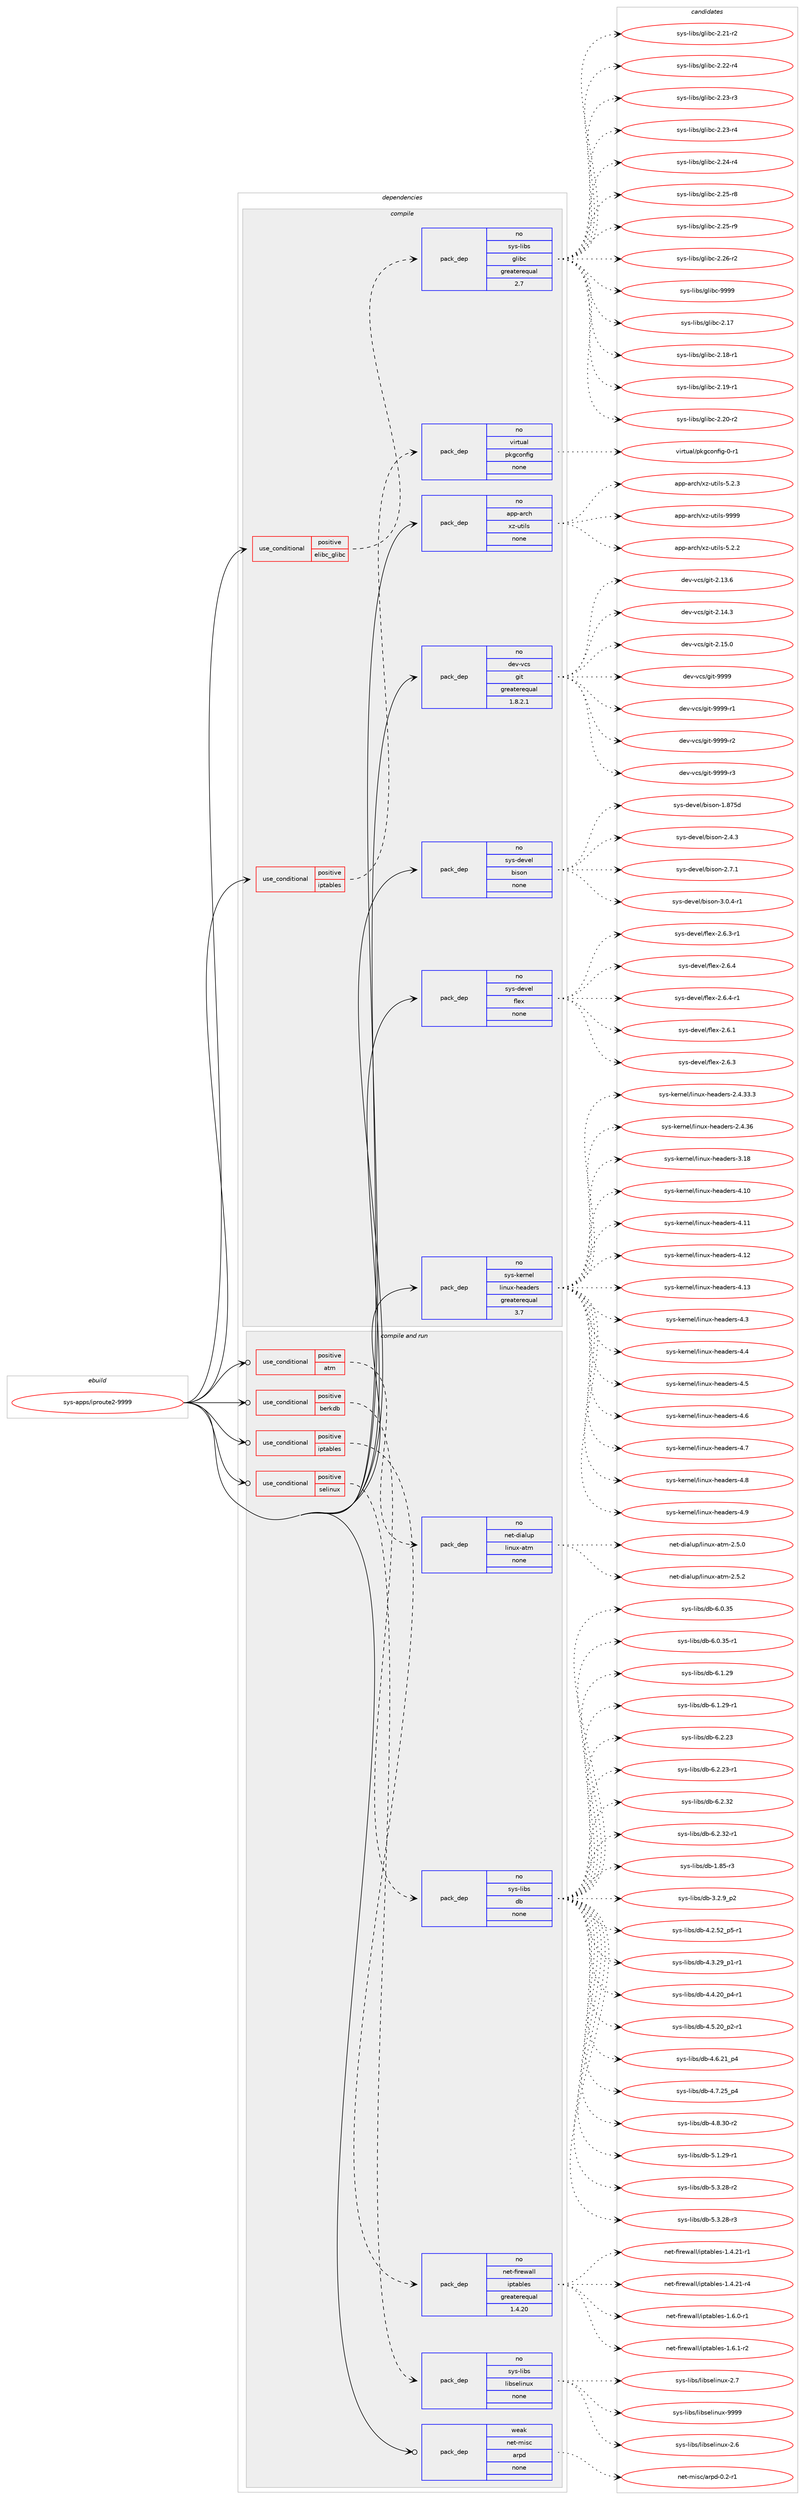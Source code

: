 digraph prolog {

# *************
# Graph options
# *************

newrank=true;
concentrate=true;
compound=true;
graph [rankdir=LR,fontname=Helvetica,fontsize=10,ranksep=1.5];#, ranksep=2.5, nodesep=0.2];
edge  [arrowhead=vee];
node  [fontname=Helvetica,fontsize=10];

# **********
# The ebuild
# **********

subgraph cluster_leftcol {
color=gray;
rank=same;
label=<<i>ebuild</i>>;
id [label="sys-apps/iproute2-9999", color=red, width=4, href="../sys-apps/iproute2-9999.svg"];
}

# ****************
# The dependencies
# ****************

subgraph cluster_midcol {
color=gray;
label=<<i>dependencies</i>>;
subgraph cluster_compile {
fillcolor="#eeeeee";
style=filled;
label=<<i>compile</i>>;
subgraph cond113162 {
dependency469989 [label=<<TABLE BORDER="0" CELLBORDER="1" CELLSPACING="0" CELLPADDING="4"><TR><TD ROWSPAN="3" CELLPADDING="10">use_conditional</TD></TR><TR><TD>positive</TD></TR><TR><TD>elibc_glibc</TD></TR></TABLE>>, shape=none, color=red];
subgraph pack348724 {
dependency469990 [label=<<TABLE BORDER="0" CELLBORDER="1" CELLSPACING="0" CELLPADDING="4" WIDTH="220"><TR><TD ROWSPAN="6" CELLPADDING="30">pack_dep</TD></TR><TR><TD WIDTH="110">no</TD></TR><TR><TD>sys-libs</TD></TR><TR><TD>glibc</TD></TR><TR><TD>greaterequal</TD></TR><TR><TD>2.7</TD></TR></TABLE>>, shape=none, color=blue];
}
dependency469989:e -> dependency469990:w [weight=20,style="dashed",arrowhead="vee"];
}
id:e -> dependency469989:w [weight=20,style="solid",arrowhead="vee"];
subgraph cond113163 {
dependency469991 [label=<<TABLE BORDER="0" CELLBORDER="1" CELLSPACING="0" CELLPADDING="4"><TR><TD ROWSPAN="3" CELLPADDING="10">use_conditional</TD></TR><TR><TD>positive</TD></TR><TR><TD>iptables</TD></TR></TABLE>>, shape=none, color=red];
subgraph pack348725 {
dependency469992 [label=<<TABLE BORDER="0" CELLBORDER="1" CELLSPACING="0" CELLPADDING="4" WIDTH="220"><TR><TD ROWSPAN="6" CELLPADDING="30">pack_dep</TD></TR><TR><TD WIDTH="110">no</TD></TR><TR><TD>virtual</TD></TR><TR><TD>pkgconfig</TD></TR><TR><TD>none</TD></TR><TR><TD></TD></TR></TABLE>>, shape=none, color=blue];
}
dependency469991:e -> dependency469992:w [weight=20,style="dashed",arrowhead="vee"];
}
id:e -> dependency469991:w [weight=20,style="solid",arrowhead="vee"];
subgraph pack348726 {
dependency469993 [label=<<TABLE BORDER="0" CELLBORDER="1" CELLSPACING="0" CELLPADDING="4" WIDTH="220"><TR><TD ROWSPAN="6" CELLPADDING="30">pack_dep</TD></TR><TR><TD WIDTH="110">no</TD></TR><TR><TD>app-arch</TD></TR><TR><TD>xz-utils</TD></TR><TR><TD>none</TD></TR><TR><TD></TD></TR></TABLE>>, shape=none, color=blue];
}
id:e -> dependency469993:w [weight=20,style="solid",arrowhead="vee"];
subgraph pack348727 {
dependency469994 [label=<<TABLE BORDER="0" CELLBORDER="1" CELLSPACING="0" CELLPADDING="4" WIDTH="220"><TR><TD ROWSPAN="6" CELLPADDING="30">pack_dep</TD></TR><TR><TD WIDTH="110">no</TD></TR><TR><TD>dev-vcs</TD></TR><TR><TD>git</TD></TR><TR><TD>greaterequal</TD></TR><TR><TD>1.8.2.1</TD></TR></TABLE>>, shape=none, color=blue];
}
id:e -> dependency469994:w [weight=20,style="solid",arrowhead="vee"];
subgraph pack348728 {
dependency469995 [label=<<TABLE BORDER="0" CELLBORDER="1" CELLSPACING="0" CELLPADDING="4" WIDTH="220"><TR><TD ROWSPAN="6" CELLPADDING="30">pack_dep</TD></TR><TR><TD WIDTH="110">no</TD></TR><TR><TD>sys-devel</TD></TR><TR><TD>bison</TD></TR><TR><TD>none</TD></TR><TR><TD></TD></TR></TABLE>>, shape=none, color=blue];
}
id:e -> dependency469995:w [weight=20,style="solid",arrowhead="vee"];
subgraph pack348729 {
dependency469996 [label=<<TABLE BORDER="0" CELLBORDER="1" CELLSPACING="0" CELLPADDING="4" WIDTH="220"><TR><TD ROWSPAN="6" CELLPADDING="30">pack_dep</TD></TR><TR><TD WIDTH="110">no</TD></TR><TR><TD>sys-devel</TD></TR><TR><TD>flex</TD></TR><TR><TD>none</TD></TR><TR><TD></TD></TR></TABLE>>, shape=none, color=blue];
}
id:e -> dependency469996:w [weight=20,style="solid",arrowhead="vee"];
subgraph pack348730 {
dependency469997 [label=<<TABLE BORDER="0" CELLBORDER="1" CELLSPACING="0" CELLPADDING="4" WIDTH="220"><TR><TD ROWSPAN="6" CELLPADDING="30">pack_dep</TD></TR><TR><TD WIDTH="110">no</TD></TR><TR><TD>sys-kernel</TD></TR><TR><TD>linux-headers</TD></TR><TR><TD>greaterequal</TD></TR><TR><TD>3.7</TD></TR></TABLE>>, shape=none, color=blue];
}
id:e -> dependency469997:w [weight=20,style="solid",arrowhead="vee"];
}
subgraph cluster_compileandrun {
fillcolor="#eeeeee";
style=filled;
label=<<i>compile and run</i>>;
subgraph cond113164 {
dependency469998 [label=<<TABLE BORDER="0" CELLBORDER="1" CELLSPACING="0" CELLPADDING="4"><TR><TD ROWSPAN="3" CELLPADDING="10">use_conditional</TD></TR><TR><TD>positive</TD></TR><TR><TD>atm</TD></TR></TABLE>>, shape=none, color=red];
subgraph pack348731 {
dependency469999 [label=<<TABLE BORDER="0" CELLBORDER="1" CELLSPACING="0" CELLPADDING="4" WIDTH="220"><TR><TD ROWSPAN="6" CELLPADDING="30">pack_dep</TD></TR><TR><TD WIDTH="110">no</TD></TR><TR><TD>net-dialup</TD></TR><TR><TD>linux-atm</TD></TR><TR><TD>none</TD></TR><TR><TD></TD></TR></TABLE>>, shape=none, color=blue];
}
dependency469998:e -> dependency469999:w [weight=20,style="dashed",arrowhead="vee"];
}
id:e -> dependency469998:w [weight=20,style="solid",arrowhead="odotvee"];
subgraph cond113165 {
dependency470000 [label=<<TABLE BORDER="0" CELLBORDER="1" CELLSPACING="0" CELLPADDING="4"><TR><TD ROWSPAN="3" CELLPADDING="10">use_conditional</TD></TR><TR><TD>positive</TD></TR><TR><TD>berkdb</TD></TR></TABLE>>, shape=none, color=red];
subgraph pack348732 {
dependency470001 [label=<<TABLE BORDER="0" CELLBORDER="1" CELLSPACING="0" CELLPADDING="4" WIDTH="220"><TR><TD ROWSPAN="6" CELLPADDING="30">pack_dep</TD></TR><TR><TD WIDTH="110">no</TD></TR><TR><TD>sys-libs</TD></TR><TR><TD>db</TD></TR><TR><TD>none</TD></TR><TR><TD></TD></TR></TABLE>>, shape=none, color=blue];
}
dependency470000:e -> dependency470001:w [weight=20,style="dashed",arrowhead="vee"];
}
id:e -> dependency470000:w [weight=20,style="solid",arrowhead="odotvee"];
subgraph cond113166 {
dependency470002 [label=<<TABLE BORDER="0" CELLBORDER="1" CELLSPACING="0" CELLPADDING="4"><TR><TD ROWSPAN="3" CELLPADDING="10">use_conditional</TD></TR><TR><TD>positive</TD></TR><TR><TD>iptables</TD></TR></TABLE>>, shape=none, color=red];
subgraph pack348733 {
dependency470003 [label=<<TABLE BORDER="0" CELLBORDER="1" CELLSPACING="0" CELLPADDING="4" WIDTH="220"><TR><TD ROWSPAN="6" CELLPADDING="30">pack_dep</TD></TR><TR><TD WIDTH="110">no</TD></TR><TR><TD>net-firewall</TD></TR><TR><TD>iptables</TD></TR><TR><TD>greaterequal</TD></TR><TR><TD>1.4.20</TD></TR></TABLE>>, shape=none, color=blue];
}
dependency470002:e -> dependency470003:w [weight=20,style="dashed",arrowhead="vee"];
}
id:e -> dependency470002:w [weight=20,style="solid",arrowhead="odotvee"];
subgraph cond113167 {
dependency470004 [label=<<TABLE BORDER="0" CELLBORDER="1" CELLSPACING="0" CELLPADDING="4"><TR><TD ROWSPAN="3" CELLPADDING="10">use_conditional</TD></TR><TR><TD>positive</TD></TR><TR><TD>selinux</TD></TR></TABLE>>, shape=none, color=red];
subgraph pack348734 {
dependency470005 [label=<<TABLE BORDER="0" CELLBORDER="1" CELLSPACING="0" CELLPADDING="4" WIDTH="220"><TR><TD ROWSPAN="6" CELLPADDING="30">pack_dep</TD></TR><TR><TD WIDTH="110">no</TD></TR><TR><TD>sys-libs</TD></TR><TR><TD>libselinux</TD></TR><TR><TD>none</TD></TR><TR><TD></TD></TR></TABLE>>, shape=none, color=blue];
}
dependency470004:e -> dependency470005:w [weight=20,style="dashed",arrowhead="vee"];
}
id:e -> dependency470004:w [weight=20,style="solid",arrowhead="odotvee"];
subgraph pack348735 {
dependency470006 [label=<<TABLE BORDER="0" CELLBORDER="1" CELLSPACING="0" CELLPADDING="4" WIDTH="220"><TR><TD ROWSPAN="6" CELLPADDING="30">pack_dep</TD></TR><TR><TD WIDTH="110">weak</TD></TR><TR><TD>net-misc</TD></TR><TR><TD>arpd</TD></TR><TR><TD>none</TD></TR><TR><TD></TD></TR></TABLE>>, shape=none, color=blue];
}
id:e -> dependency470006:w [weight=20,style="solid",arrowhead="odotvee"];
}
subgraph cluster_run {
fillcolor="#eeeeee";
style=filled;
label=<<i>run</i>>;
}
}

# **************
# The candidates
# **************

subgraph cluster_choices {
rank=same;
color=gray;
label=<<i>candidates</i>>;

subgraph choice348724 {
color=black;
nodesep=1;
choice11512111545108105981154710310810598994550464955 [label="sys-libs/glibc-2.17", color=red, width=4,href="../sys-libs/glibc-2.17.svg"];
choice115121115451081059811547103108105989945504649564511449 [label="sys-libs/glibc-2.18-r1", color=red, width=4,href="../sys-libs/glibc-2.18-r1.svg"];
choice115121115451081059811547103108105989945504649574511449 [label="sys-libs/glibc-2.19-r1", color=red, width=4,href="../sys-libs/glibc-2.19-r1.svg"];
choice115121115451081059811547103108105989945504650484511450 [label="sys-libs/glibc-2.20-r2", color=red, width=4,href="../sys-libs/glibc-2.20-r2.svg"];
choice115121115451081059811547103108105989945504650494511450 [label="sys-libs/glibc-2.21-r2", color=red, width=4,href="../sys-libs/glibc-2.21-r2.svg"];
choice115121115451081059811547103108105989945504650504511452 [label="sys-libs/glibc-2.22-r4", color=red, width=4,href="../sys-libs/glibc-2.22-r4.svg"];
choice115121115451081059811547103108105989945504650514511451 [label="sys-libs/glibc-2.23-r3", color=red, width=4,href="../sys-libs/glibc-2.23-r3.svg"];
choice115121115451081059811547103108105989945504650514511452 [label="sys-libs/glibc-2.23-r4", color=red, width=4,href="../sys-libs/glibc-2.23-r4.svg"];
choice115121115451081059811547103108105989945504650524511452 [label="sys-libs/glibc-2.24-r4", color=red, width=4,href="../sys-libs/glibc-2.24-r4.svg"];
choice115121115451081059811547103108105989945504650534511456 [label="sys-libs/glibc-2.25-r8", color=red, width=4,href="../sys-libs/glibc-2.25-r8.svg"];
choice115121115451081059811547103108105989945504650534511457 [label="sys-libs/glibc-2.25-r9", color=red, width=4,href="../sys-libs/glibc-2.25-r9.svg"];
choice115121115451081059811547103108105989945504650544511450 [label="sys-libs/glibc-2.26-r2", color=red, width=4,href="../sys-libs/glibc-2.26-r2.svg"];
choice11512111545108105981154710310810598994557575757 [label="sys-libs/glibc-9999", color=red, width=4,href="../sys-libs/glibc-9999.svg"];
dependency469990:e -> choice11512111545108105981154710310810598994550464955:w [style=dotted,weight="100"];
dependency469990:e -> choice115121115451081059811547103108105989945504649564511449:w [style=dotted,weight="100"];
dependency469990:e -> choice115121115451081059811547103108105989945504649574511449:w [style=dotted,weight="100"];
dependency469990:e -> choice115121115451081059811547103108105989945504650484511450:w [style=dotted,weight="100"];
dependency469990:e -> choice115121115451081059811547103108105989945504650494511450:w [style=dotted,weight="100"];
dependency469990:e -> choice115121115451081059811547103108105989945504650504511452:w [style=dotted,weight="100"];
dependency469990:e -> choice115121115451081059811547103108105989945504650514511451:w [style=dotted,weight="100"];
dependency469990:e -> choice115121115451081059811547103108105989945504650514511452:w [style=dotted,weight="100"];
dependency469990:e -> choice115121115451081059811547103108105989945504650524511452:w [style=dotted,weight="100"];
dependency469990:e -> choice115121115451081059811547103108105989945504650534511456:w [style=dotted,weight="100"];
dependency469990:e -> choice115121115451081059811547103108105989945504650534511457:w [style=dotted,weight="100"];
dependency469990:e -> choice115121115451081059811547103108105989945504650544511450:w [style=dotted,weight="100"];
dependency469990:e -> choice11512111545108105981154710310810598994557575757:w [style=dotted,weight="100"];
}
subgraph choice348725 {
color=black;
nodesep=1;
choice11810511411611797108471121071039911111010210510345484511449 [label="virtual/pkgconfig-0-r1", color=red, width=4,href="../virtual/pkgconfig-0-r1.svg"];
dependency469992:e -> choice11810511411611797108471121071039911111010210510345484511449:w [style=dotted,weight="100"];
}
subgraph choice348726 {
color=black;
nodesep=1;
choice971121124597114991044712012245117116105108115455346504650 [label="app-arch/xz-utils-5.2.2", color=red, width=4,href="../app-arch/xz-utils-5.2.2.svg"];
choice971121124597114991044712012245117116105108115455346504651 [label="app-arch/xz-utils-5.2.3", color=red, width=4,href="../app-arch/xz-utils-5.2.3.svg"];
choice9711211245971149910447120122451171161051081154557575757 [label="app-arch/xz-utils-9999", color=red, width=4,href="../app-arch/xz-utils-9999.svg"];
dependency469993:e -> choice971121124597114991044712012245117116105108115455346504650:w [style=dotted,weight="100"];
dependency469993:e -> choice971121124597114991044712012245117116105108115455346504651:w [style=dotted,weight="100"];
dependency469993:e -> choice9711211245971149910447120122451171161051081154557575757:w [style=dotted,weight="100"];
}
subgraph choice348727 {
color=black;
nodesep=1;
choice10010111845118991154710310511645504649514654 [label="dev-vcs/git-2.13.6", color=red, width=4,href="../dev-vcs/git-2.13.6.svg"];
choice10010111845118991154710310511645504649524651 [label="dev-vcs/git-2.14.3", color=red, width=4,href="../dev-vcs/git-2.14.3.svg"];
choice10010111845118991154710310511645504649534648 [label="dev-vcs/git-2.15.0", color=red, width=4,href="../dev-vcs/git-2.15.0.svg"];
choice1001011184511899115471031051164557575757 [label="dev-vcs/git-9999", color=red, width=4,href="../dev-vcs/git-9999.svg"];
choice10010111845118991154710310511645575757574511449 [label="dev-vcs/git-9999-r1", color=red, width=4,href="../dev-vcs/git-9999-r1.svg"];
choice10010111845118991154710310511645575757574511450 [label="dev-vcs/git-9999-r2", color=red, width=4,href="../dev-vcs/git-9999-r2.svg"];
choice10010111845118991154710310511645575757574511451 [label="dev-vcs/git-9999-r3", color=red, width=4,href="../dev-vcs/git-9999-r3.svg"];
dependency469994:e -> choice10010111845118991154710310511645504649514654:w [style=dotted,weight="100"];
dependency469994:e -> choice10010111845118991154710310511645504649524651:w [style=dotted,weight="100"];
dependency469994:e -> choice10010111845118991154710310511645504649534648:w [style=dotted,weight="100"];
dependency469994:e -> choice1001011184511899115471031051164557575757:w [style=dotted,weight="100"];
dependency469994:e -> choice10010111845118991154710310511645575757574511449:w [style=dotted,weight="100"];
dependency469994:e -> choice10010111845118991154710310511645575757574511450:w [style=dotted,weight="100"];
dependency469994:e -> choice10010111845118991154710310511645575757574511451:w [style=dotted,weight="100"];
}
subgraph choice348728 {
color=black;
nodesep=1;
choice115121115451001011181011084798105115111110454946565553100 [label="sys-devel/bison-1.875d", color=red, width=4,href="../sys-devel/bison-1.875d.svg"];
choice115121115451001011181011084798105115111110455046524651 [label="sys-devel/bison-2.4.3", color=red, width=4,href="../sys-devel/bison-2.4.3.svg"];
choice115121115451001011181011084798105115111110455046554649 [label="sys-devel/bison-2.7.1", color=red, width=4,href="../sys-devel/bison-2.7.1.svg"];
choice1151211154510010111810110847981051151111104551464846524511449 [label="sys-devel/bison-3.0.4-r1", color=red, width=4,href="../sys-devel/bison-3.0.4-r1.svg"];
dependency469995:e -> choice115121115451001011181011084798105115111110454946565553100:w [style=dotted,weight="100"];
dependency469995:e -> choice115121115451001011181011084798105115111110455046524651:w [style=dotted,weight="100"];
dependency469995:e -> choice115121115451001011181011084798105115111110455046554649:w [style=dotted,weight="100"];
dependency469995:e -> choice1151211154510010111810110847981051151111104551464846524511449:w [style=dotted,weight="100"];
}
subgraph choice348729 {
color=black;
nodesep=1;
choice1151211154510010111810110847102108101120455046544649 [label="sys-devel/flex-2.6.1", color=red, width=4,href="../sys-devel/flex-2.6.1.svg"];
choice1151211154510010111810110847102108101120455046544651 [label="sys-devel/flex-2.6.3", color=red, width=4,href="../sys-devel/flex-2.6.3.svg"];
choice11512111545100101118101108471021081011204550465446514511449 [label="sys-devel/flex-2.6.3-r1", color=red, width=4,href="../sys-devel/flex-2.6.3-r1.svg"];
choice1151211154510010111810110847102108101120455046544652 [label="sys-devel/flex-2.6.4", color=red, width=4,href="../sys-devel/flex-2.6.4.svg"];
choice11512111545100101118101108471021081011204550465446524511449 [label="sys-devel/flex-2.6.4-r1", color=red, width=4,href="../sys-devel/flex-2.6.4-r1.svg"];
dependency469996:e -> choice1151211154510010111810110847102108101120455046544649:w [style=dotted,weight="100"];
dependency469996:e -> choice1151211154510010111810110847102108101120455046544651:w [style=dotted,weight="100"];
dependency469996:e -> choice11512111545100101118101108471021081011204550465446514511449:w [style=dotted,weight="100"];
dependency469996:e -> choice1151211154510010111810110847102108101120455046544652:w [style=dotted,weight="100"];
dependency469996:e -> choice11512111545100101118101108471021081011204550465446524511449:w [style=dotted,weight="100"];
}
subgraph choice348730 {
color=black;
nodesep=1;
choice11512111545107101114110101108471081051101171204510410197100101114115455046524651514651 [label="sys-kernel/linux-headers-2.4.33.3", color=red, width=4,href="../sys-kernel/linux-headers-2.4.33.3.svg"];
choice1151211154510710111411010110847108105110117120451041019710010111411545504652465154 [label="sys-kernel/linux-headers-2.4.36", color=red, width=4,href="../sys-kernel/linux-headers-2.4.36.svg"];
choice115121115451071011141101011084710810511011712045104101971001011141154551464956 [label="sys-kernel/linux-headers-3.18", color=red, width=4,href="../sys-kernel/linux-headers-3.18.svg"];
choice115121115451071011141101011084710810511011712045104101971001011141154552464948 [label="sys-kernel/linux-headers-4.10", color=red, width=4,href="../sys-kernel/linux-headers-4.10.svg"];
choice115121115451071011141101011084710810511011712045104101971001011141154552464949 [label="sys-kernel/linux-headers-4.11", color=red, width=4,href="../sys-kernel/linux-headers-4.11.svg"];
choice115121115451071011141101011084710810511011712045104101971001011141154552464950 [label="sys-kernel/linux-headers-4.12", color=red, width=4,href="../sys-kernel/linux-headers-4.12.svg"];
choice115121115451071011141101011084710810511011712045104101971001011141154552464951 [label="sys-kernel/linux-headers-4.13", color=red, width=4,href="../sys-kernel/linux-headers-4.13.svg"];
choice1151211154510710111411010110847108105110117120451041019710010111411545524651 [label="sys-kernel/linux-headers-4.3", color=red, width=4,href="../sys-kernel/linux-headers-4.3.svg"];
choice1151211154510710111411010110847108105110117120451041019710010111411545524652 [label="sys-kernel/linux-headers-4.4", color=red, width=4,href="../sys-kernel/linux-headers-4.4.svg"];
choice1151211154510710111411010110847108105110117120451041019710010111411545524653 [label="sys-kernel/linux-headers-4.5", color=red, width=4,href="../sys-kernel/linux-headers-4.5.svg"];
choice1151211154510710111411010110847108105110117120451041019710010111411545524654 [label="sys-kernel/linux-headers-4.6", color=red, width=4,href="../sys-kernel/linux-headers-4.6.svg"];
choice1151211154510710111411010110847108105110117120451041019710010111411545524655 [label="sys-kernel/linux-headers-4.7", color=red, width=4,href="../sys-kernel/linux-headers-4.7.svg"];
choice1151211154510710111411010110847108105110117120451041019710010111411545524656 [label="sys-kernel/linux-headers-4.8", color=red, width=4,href="../sys-kernel/linux-headers-4.8.svg"];
choice1151211154510710111411010110847108105110117120451041019710010111411545524657 [label="sys-kernel/linux-headers-4.9", color=red, width=4,href="../sys-kernel/linux-headers-4.9.svg"];
dependency469997:e -> choice11512111545107101114110101108471081051101171204510410197100101114115455046524651514651:w [style=dotted,weight="100"];
dependency469997:e -> choice1151211154510710111411010110847108105110117120451041019710010111411545504652465154:w [style=dotted,weight="100"];
dependency469997:e -> choice115121115451071011141101011084710810511011712045104101971001011141154551464956:w [style=dotted,weight="100"];
dependency469997:e -> choice115121115451071011141101011084710810511011712045104101971001011141154552464948:w [style=dotted,weight="100"];
dependency469997:e -> choice115121115451071011141101011084710810511011712045104101971001011141154552464949:w [style=dotted,weight="100"];
dependency469997:e -> choice115121115451071011141101011084710810511011712045104101971001011141154552464950:w [style=dotted,weight="100"];
dependency469997:e -> choice115121115451071011141101011084710810511011712045104101971001011141154552464951:w [style=dotted,weight="100"];
dependency469997:e -> choice1151211154510710111411010110847108105110117120451041019710010111411545524651:w [style=dotted,weight="100"];
dependency469997:e -> choice1151211154510710111411010110847108105110117120451041019710010111411545524652:w [style=dotted,weight="100"];
dependency469997:e -> choice1151211154510710111411010110847108105110117120451041019710010111411545524653:w [style=dotted,weight="100"];
dependency469997:e -> choice1151211154510710111411010110847108105110117120451041019710010111411545524654:w [style=dotted,weight="100"];
dependency469997:e -> choice1151211154510710111411010110847108105110117120451041019710010111411545524655:w [style=dotted,weight="100"];
dependency469997:e -> choice1151211154510710111411010110847108105110117120451041019710010111411545524656:w [style=dotted,weight="100"];
dependency469997:e -> choice1151211154510710111411010110847108105110117120451041019710010111411545524657:w [style=dotted,weight="100"];
}
subgraph choice348731 {
color=black;
nodesep=1;
choice1101011164510010597108117112471081051101171204597116109455046534648 [label="net-dialup/linux-atm-2.5.0", color=red, width=4,href="../net-dialup/linux-atm-2.5.0.svg"];
choice1101011164510010597108117112471081051101171204597116109455046534650 [label="net-dialup/linux-atm-2.5.2", color=red, width=4,href="../net-dialup/linux-atm-2.5.2.svg"];
dependency469999:e -> choice1101011164510010597108117112471081051101171204597116109455046534648:w [style=dotted,weight="100"];
dependency469999:e -> choice1101011164510010597108117112471081051101171204597116109455046534650:w [style=dotted,weight="100"];
}
subgraph choice348732 {
color=black;
nodesep=1;
choice1151211154510810598115471009845494656534511451 [label="sys-libs/db-1.85-r3", color=red, width=4,href="../sys-libs/db-1.85-r3.svg"];
choice115121115451081059811547100984551465046579511250 [label="sys-libs/db-3.2.9_p2", color=red, width=4,href="../sys-libs/db-3.2.9_p2.svg"];
choice115121115451081059811547100984552465046535095112534511449 [label="sys-libs/db-4.2.52_p5-r1", color=red, width=4,href="../sys-libs/db-4.2.52_p5-r1.svg"];
choice115121115451081059811547100984552465146505795112494511449 [label="sys-libs/db-4.3.29_p1-r1", color=red, width=4,href="../sys-libs/db-4.3.29_p1-r1.svg"];
choice115121115451081059811547100984552465246504895112524511449 [label="sys-libs/db-4.4.20_p4-r1", color=red, width=4,href="../sys-libs/db-4.4.20_p4-r1.svg"];
choice115121115451081059811547100984552465346504895112504511449 [label="sys-libs/db-4.5.20_p2-r1", color=red, width=4,href="../sys-libs/db-4.5.20_p2-r1.svg"];
choice11512111545108105981154710098455246544650499511252 [label="sys-libs/db-4.6.21_p4", color=red, width=4,href="../sys-libs/db-4.6.21_p4.svg"];
choice11512111545108105981154710098455246554650539511252 [label="sys-libs/db-4.7.25_p4", color=red, width=4,href="../sys-libs/db-4.7.25_p4.svg"];
choice11512111545108105981154710098455246564651484511450 [label="sys-libs/db-4.8.30-r2", color=red, width=4,href="../sys-libs/db-4.8.30-r2.svg"];
choice11512111545108105981154710098455346494650574511449 [label="sys-libs/db-5.1.29-r1", color=red, width=4,href="../sys-libs/db-5.1.29-r1.svg"];
choice11512111545108105981154710098455346514650564511450 [label="sys-libs/db-5.3.28-r2", color=red, width=4,href="../sys-libs/db-5.3.28-r2.svg"];
choice11512111545108105981154710098455346514650564511451 [label="sys-libs/db-5.3.28-r3", color=red, width=4,href="../sys-libs/db-5.3.28-r3.svg"];
choice1151211154510810598115471009845544648465153 [label="sys-libs/db-6.0.35", color=red, width=4,href="../sys-libs/db-6.0.35.svg"];
choice11512111545108105981154710098455446484651534511449 [label="sys-libs/db-6.0.35-r1", color=red, width=4,href="../sys-libs/db-6.0.35-r1.svg"];
choice1151211154510810598115471009845544649465057 [label="sys-libs/db-6.1.29", color=red, width=4,href="../sys-libs/db-6.1.29.svg"];
choice11512111545108105981154710098455446494650574511449 [label="sys-libs/db-6.1.29-r1", color=red, width=4,href="../sys-libs/db-6.1.29-r1.svg"];
choice1151211154510810598115471009845544650465051 [label="sys-libs/db-6.2.23", color=red, width=4,href="../sys-libs/db-6.2.23.svg"];
choice11512111545108105981154710098455446504650514511449 [label="sys-libs/db-6.2.23-r1", color=red, width=4,href="../sys-libs/db-6.2.23-r1.svg"];
choice1151211154510810598115471009845544650465150 [label="sys-libs/db-6.2.32", color=red, width=4,href="../sys-libs/db-6.2.32.svg"];
choice11512111545108105981154710098455446504651504511449 [label="sys-libs/db-6.2.32-r1", color=red, width=4,href="../sys-libs/db-6.2.32-r1.svg"];
dependency470001:e -> choice1151211154510810598115471009845494656534511451:w [style=dotted,weight="100"];
dependency470001:e -> choice115121115451081059811547100984551465046579511250:w [style=dotted,weight="100"];
dependency470001:e -> choice115121115451081059811547100984552465046535095112534511449:w [style=dotted,weight="100"];
dependency470001:e -> choice115121115451081059811547100984552465146505795112494511449:w [style=dotted,weight="100"];
dependency470001:e -> choice115121115451081059811547100984552465246504895112524511449:w [style=dotted,weight="100"];
dependency470001:e -> choice115121115451081059811547100984552465346504895112504511449:w [style=dotted,weight="100"];
dependency470001:e -> choice11512111545108105981154710098455246544650499511252:w [style=dotted,weight="100"];
dependency470001:e -> choice11512111545108105981154710098455246554650539511252:w [style=dotted,weight="100"];
dependency470001:e -> choice11512111545108105981154710098455246564651484511450:w [style=dotted,weight="100"];
dependency470001:e -> choice11512111545108105981154710098455346494650574511449:w [style=dotted,weight="100"];
dependency470001:e -> choice11512111545108105981154710098455346514650564511450:w [style=dotted,weight="100"];
dependency470001:e -> choice11512111545108105981154710098455346514650564511451:w [style=dotted,weight="100"];
dependency470001:e -> choice1151211154510810598115471009845544648465153:w [style=dotted,weight="100"];
dependency470001:e -> choice11512111545108105981154710098455446484651534511449:w [style=dotted,weight="100"];
dependency470001:e -> choice1151211154510810598115471009845544649465057:w [style=dotted,weight="100"];
dependency470001:e -> choice11512111545108105981154710098455446494650574511449:w [style=dotted,weight="100"];
dependency470001:e -> choice1151211154510810598115471009845544650465051:w [style=dotted,weight="100"];
dependency470001:e -> choice11512111545108105981154710098455446504650514511449:w [style=dotted,weight="100"];
dependency470001:e -> choice1151211154510810598115471009845544650465150:w [style=dotted,weight="100"];
dependency470001:e -> choice11512111545108105981154710098455446504651504511449:w [style=dotted,weight="100"];
}
subgraph choice348733 {
color=black;
nodesep=1;
choice1101011164510210511410111997108108471051121169798108101115454946524650494511449 [label="net-firewall/iptables-1.4.21-r1", color=red, width=4,href="../net-firewall/iptables-1.4.21-r1.svg"];
choice1101011164510210511410111997108108471051121169798108101115454946524650494511452 [label="net-firewall/iptables-1.4.21-r4", color=red, width=4,href="../net-firewall/iptables-1.4.21-r4.svg"];
choice11010111645102105114101119971081084710511211697981081011154549465446484511449 [label="net-firewall/iptables-1.6.0-r1", color=red, width=4,href="../net-firewall/iptables-1.6.0-r1.svg"];
choice11010111645102105114101119971081084710511211697981081011154549465446494511450 [label="net-firewall/iptables-1.6.1-r2", color=red, width=4,href="../net-firewall/iptables-1.6.1-r2.svg"];
dependency470003:e -> choice1101011164510210511410111997108108471051121169798108101115454946524650494511449:w [style=dotted,weight="100"];
dependency470003:e -> choice1101011164510210511410111997108108471051121169798108101115454946524650494511452:w [style=dotted,weight="100"];
dependency470003:e -> choice11010111645102105114101119971081084710511211697981081011154549465446484511449:w [style=dotted,weight="100"];
dependency470003:e -> choice11010111645102105114101119971081084710511211697981081011154549465446494511450:w [style=dotted,weight="100"];
}
subgraph choice348734 {
color=black;
nodesep=1;
choice1151211154510810598115471081059811510110810511011712045504654 [label="sys-libs/libselinux-2.6", color=red, width=4,href="../sys-libs/libselinux-2.6.svg"];
choice1151211154510810598115471081059811510110810511011712045504655 [label="sys-libs/libselinux-2.7", color=red, width=4,href="../sys-libs/libselinux-2.7.svg"];
choice115121115451081059811547108105981151011081051101171204557575757 [label="sys-libs/libselinux-9999", color=red, width=4,href="../sys-libs/libselinux-9999.svg"];
dependency470005:e -> choice1151211154510810598115471081059811510110810511011712045504654:w [style=dotted,weight="100"];
dependency470005:e -> choice1151211154510810598115471081059811510110810511011712045504655:w [style=dotted,weight="100"];
dependency470005:e -> choice115121115451081059811547108105981151011081051101171204557575757:w [style=dotted,weight="100"];
}
subgraph choice348735 {
color=black;
nodesep=1;
choice11010111645109105115994797114112100454846504511449 [label="net-misc/arpd-0.2-r1", color=red, width=4,href="../net-misc/arpd-0.2-r1.svg"];
dependency470006:e -> choice11010111645109105115994797114112100454846504511449:w [style=dotted,weight="100"];
}
}

}
